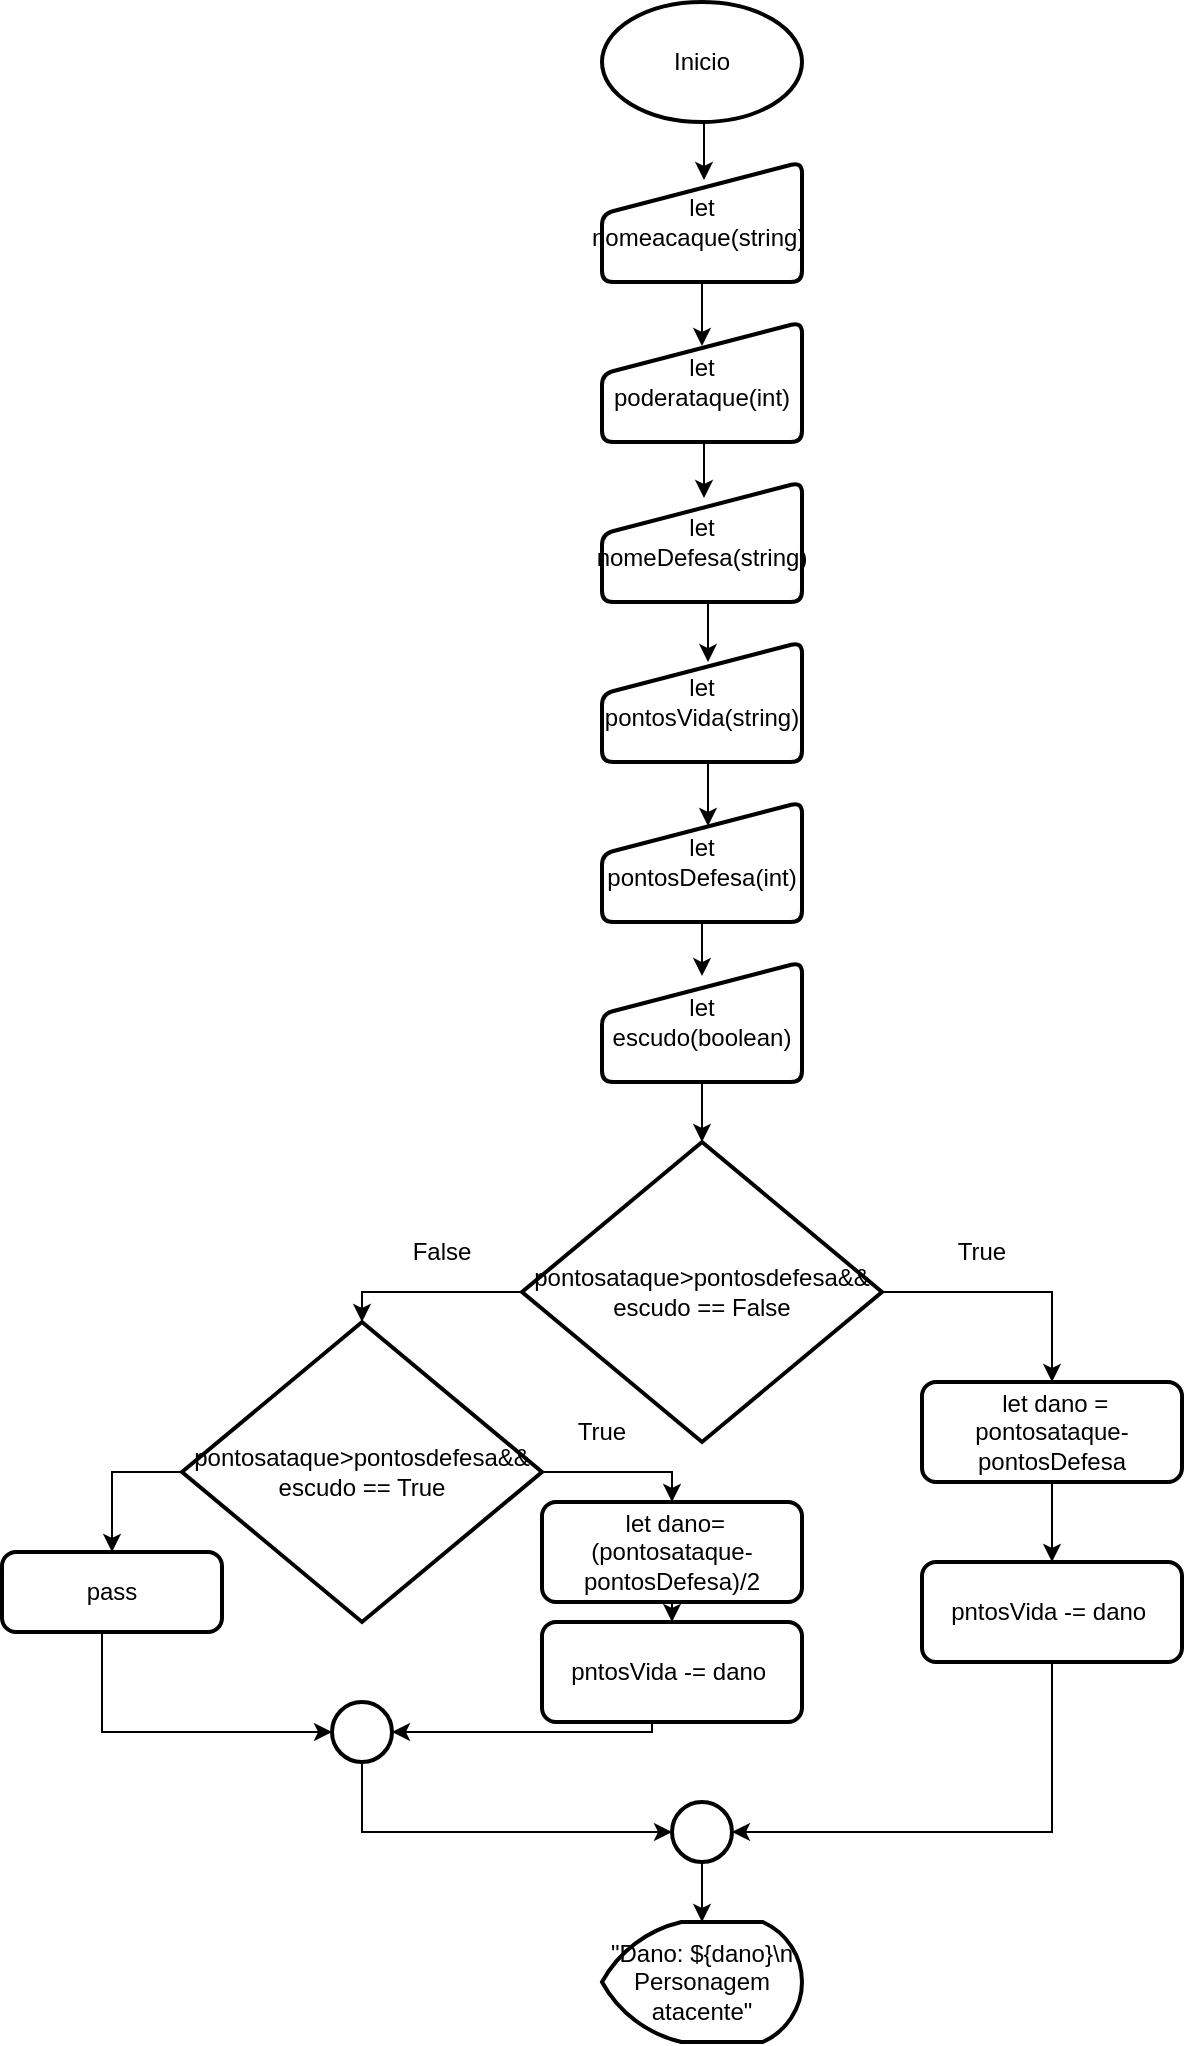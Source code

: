 <mxfile version="20.3.0" type="device"><diagram name="Page-1" id="74e2e168-ea6b-b213-b513-2b3c1d86103e"><mxGraphModel dx="869" dy="1403" grid="1" gridSize="10" guides="1" tooltips="1" connect="1" arrows="1" fold="1" page="1" pageScale="1" pageWidth="1100" pageHeight="850" background="none" math="0" shadow="0"><root><mxCell id="0"/><mxCell id="1" parent="0"/><mxCell id="UeOivI9XtYMfXgdwtSCI-6" style="edgeStyle=orthogonalEdgeStyle;rounded=0;orthogonalLoop=1;jettySize=auto;html=1;exitX=0.5;exitY=1;exitDx=0;exitDy=0;exitPerimeter=0;entryX=0.51;entryY=0.15;entryDx=0;entryDy=0;entryPerimeter=0;" edge="1" parent="1" source="UeOivI9XtYMfXgdwtSCI-1" target="UeOivI9XtYMfXgdwtSCI-2"><mxGeometry relative="1" as="geometry"/></mxCell><mxCell id="UeOivI9XtYMfXgdwtSCI-1" value="Inicio" style="strokeWidth=2;html=1;shape=mxgraph.flowchart.start_1;whiteSpace=wrap;" vertex="1" parent="1"><mxGeometry x="350" y="-540" width="100" height="60" as="geometry"/></mxCell><mxCell id="UeOivI9XtYMfXgdwtSCI-5" style="edgeStyle=orthogonalEdgeStyle;rounded=0;orthogonalLoop=1;jettySize=auto;html=1;exitX=0.5;exitY=1;exitDx=0;exitDy=0;entryX=0.5;entryY=0.2;entryDx=0;entryDy=0;entryPerimeter=0;" edge="1" parent="1" source="UeOivI9XtYMfXgdwtSCI-2" target="UeOivI9XtYMfXgdwtSCI-3"><mxGeometry relative="1" as="geometry"/></mxCell><mxCell id="UeOivI9XtYMfXgdwtSCI-2" value="let nomeacaque(string)&amp;nbsp;" style="html=1;strokeWidth=2;shape=manualInput;whiteSpace=wrap;rounded=1;size=26;arcSize=11;" vertex="1" parent="1"><mxGeometry x="350" y="-460" width="100" height="60" as="geometry"/></mxCell><mxCell id="UeOivI9XtYMfXgdwtSCI-8" style="edgeStyle=orthogonalEdgeStyle;rounded=0;orthogonalLoop=1;jettySize=auto;html=1;exitX=0.5;exitY=1;exitDx=0;exitDy=0;entryX=0.51;entryY=0.133;entryDx=0;entryDy=0;entryPerimeter=0;" edge="1" parent="1" source="UeOivI9XtYMfXgdwtSCI-3" target="UeOivI9XtYMfXgdwtSCI-7"><mxGeometry relative="1" as="geometry"/></mxCell><mxCell id="UeOivI9XtYMfXgdwtSCI-3" value="let poderataque(int)" style="html=1;strokeWidth=2;shape=manualInput;whiteSpace=wrap;rounded=1;size=26;arcSize=11;" vertex="1" parent="1"><mxGeometry x="350" y="-380" width="100" height="60" as="geometry"/></mxCell><mxCell id="UeOivI9XtYMfXgdwtSCI-12" style="edgeStyle=orthogonalEdgeStyle;rounded=0;orthogonalLoop=1;jettySize=auto;html=1;exitX=0.5;exitY=1;exitDx=0;exitDy=0;entryX=0.53;entryY=0.167;entryDx=0;entryDy=0;entryPerimeter=0;" edge="1" parent="1" source="UeOivI9XtYMfXgdwtSCI-7" target="UeOivI9XtYMfXgdwtSCI-11"><mxGeometry relative="1" as="geometry"/></mxCell><mxCell id="UeOivI9XtYMfXgdwtSCI-7" value="let nomeDefesa(string)" style="html=1;strokeWidth=2;shape=manualInput;whiteSpace=wrap;rounded=1;size=26;arcSize=11;" vertex="1" parent="1"><mxGeometry x="350" y="-300" width="100" height="60" as="geometry"/></mxCell><mxCell id="UeOivI9XtYMfXgdwtSCI-16" style="edgeStyle=orthogonalEdgeStyle;rounded=0;orthogonalLoop=1;jettySize=auto;html=1;exitX=0.5;exitY=1;exitDx=0;exitDy=0;entryX=0.5;entryY=0;entryDx=0;entryDy=0;entryPerimeter=0;" edge="1" parent="1" source="UeOivI9XtYMfXgdwtSCI-9" target="UeOivI9XtYMfXgdwtSCI-15"><mxGeometry relative="1" as="geometry"/></mxCell><mxCell id="UeOivI9XtYMfXgdwtSCI-9" value="let escudo(boolean)" style="html=1;strokeWidth=2;shape=manualInput;whiteSpace=wrap;rounded=1;size=26;arcSize=11;" vertex="1" parent="1"><mxGeometry x="350" y="-60" width="100" height="60" as="geometry"/></mxCell><mxCell id="UeOivI9XtYMfXgdwtSCI-14" style="edgeStyle=orthogonalEdgeStyle;rounded=0;orthogonalLoop=1;jettySize=auto;html=1;exitX=0.5;exitY=1;exitDx=0;exitDy=0;entryX=0.5;entryY=0.117;entryDx=0;entryDy=0;entryPerimeter=0;" edge="1" parent="1" source="UeOivI9XtYMfXgdwtSCI-10" target="UeOivI9XtYMfXgdwtSCI-9"><mxGeometry relative="1" as="geometry"/></mxCell><mxCell id="UeOivI9XtYMfXgdwtSCI-10" value="let pontosDefesa(int)" style="html=1;strokeWidth=2;shape=manualInput;whiteSpace=wrap;rounded=1;size=26;arcSize=11;" vertex="1" parent="1"><mxGeometry x="350" y="-140" width="100" height="60" as="geometry"/></mxCell><mxCell id="UeOivI9XtYMfXgdwtSCI-13" style="edgeStyle=orthogonalEdgeStyle;rounded=0;orthogonalLoop=1;jettySize=auto;html=1;exitX=0.5;exitY=1;exitDx=0;exitDy=0;entryX=0.53;entryY=0.2;entryDx=0;entryDy=0;entryPerimeter=0;" edge="1" parent="1" source="UeOivI9XtYMfXgdwtSCI-11" target="UeOivI9XtYMfXgdwtSCI-10"><mxGeometry relative="1" as="geometry"/></mxCell><mxCell id="UeOivI9XtYMfXgdwtSCI-11" value="let pontosVida(string)" style="html=1;strokeWidth=2;shape=manualInput;whiteSpace=wrap;rounded=1;size=26;arcSize=11;" vertex="1" parent="1"><mxGeometry x="350" y="-220" width="100" height="60" as="geometry"/></mxCell><mxCell id="UeOivI9XtYMfXgdwtSCI-23" style="edgeStyle=orthogonalEdgeStyle;rounded=0;orthogonalLoop=1;jettySize=auto;html=1;entryX=0.5;entryY=0;entryDx=0;entryDy=0;entryPerimeter=0;" edge="1" parent="1" source="UeOivI9XtYMfXgdwtSCI-15" target="UeOivI9XtYMfXgdwtSCI-22"><mxGeometry relative="1" as="geometry"><Array as="points"><mxPoint x="230" y="105"/></Array></mxGeometry></mxCell><mxCell id="UeOivI9XtYMfXgdwtSCI-45" style="edgeStyle=orthogonalEdgeStyle;rounded=0;orthogonalLoop=1;jettySize=auto;html=1;entryX=0.5;entryY=0;entryDx=0;entryDy=0;" edge="1" parent="1" source="UeOivI9XtYMfXgdwtSCI-15" target="UeOivI9XtYMfXgdwtSCI-44"><mxGeometry relative="1" as="geometry"/></mxCell><mxCell id="UeOivI9XtYMfXgdwtSCI-15" value="pontosataque&amp;gt;pontosdefesa&amp;amp;&amp;amp; escudo == False" style="strokeWidth=2;html=1;shape=mxgraph.flowchart.decision;whiteSpace=wrap;" vertex="1" parent="1"><mxGeometry x="310" y="30" width="180" height="150" as="geometry"/></mxCell><mxCell id="UeOivI9XtYMfXgdwtSCI-41" style="edgeStyle=orthogonalEdgeStyle;rounded=0;orthogonalLoop=1;jettySize=auto;html=1;entryX=1;entryY=0.5;entryDx=0;entryDy=0;entryPerimeter=0;" edge="1" parent="1" source="UeOivI9XtYMfXgdwtSCI-19" target="UeOivI9XtYMfXgdwtSCI-39"><mxGeometry relative="1" as="geometry"><Array as="points"><mxPoint x="575" y="375"/></Array></mxGeometry></mxCell><mxCell id="UeOivI9XtYMfXgdwtSCI-19" value="pntosVida -= dano&amp;nbsp;" style="rounded=1;whiteSpace=wrap;html=1;absoluteArcSize=1;arcSize=14;strokeWidth=2;" vertex="1" parent="1"><mxGeometry x="510" y="240" width="130" height="50" as="geometry"/></mxCell><mxCell id="UeOivI9XtYMfXgdwtSCI-21" value="True" style="text;html=1;strokeColor=none;fillColor=none;align=center;verticalAlign=middle;whiteSpace=wrap;rounded=0;" vertex="1" parent="1"><mxGeometry x="510" y="70" width="60" height="30" as="geometry"/></mxCell><mxCell id="UeOivI9XtYMfXgdwtSCI-35" style="edgeStyle=orthogonalEdgeStyle;rounded=0;orthogonalLoop=1;jettySize=auto;html=1;entryX=0.5;entryY=0;entryDx=0;entryDy=0;" edge="1" parent="1" source="UeOivI9XtYMfXgdwtSCI-22" target="UeOivI9XtYMfXgdwtSCI-34"><mxGeometry relative="1" as="geometry"><Array as="points"><mxPoint x="105" y="195"/></Array></mxGeometry></mxCell><mxCell id="UeOivI9XtYMfXgdwtSCI-51" style="edgeStyle=orthogonalEdgeStyle;rounded=0;orthogonalLoop=1;jettySize=auto;html=1;exitX=1;exitY=0.5;exitDx=0;exitDy=0;exitPerimeter=0;entryX=0.5;entryY=0;entryDx=0;entryDy=0;" edge="1" parent="1" source="UeOivI9XtYMfXgdwtSCI-22" target="UeOivI9XtYMfXgdwtSCI-47"><mxGeometry relative="1" as="geometry"><Array as="points"><mxPoint x="385" y="195"/></Array></mxGeometry></mxCell><mxCell id="UeOivI9XtYMfXgdwtSCI-22" value="pontosataque&amp;gt;pontosdefesa&amp;amp;&amp;amp; escudo == True" style="strokeWidth=2;html=1;shape=mxgraph.flowchart.decision;whiteSpace=wrap;" vertex="1" parent="1"><mxGeometry x="140" y="120" width="180" height="150" as="geometry"/></mxCell><mxCell id="UeOivI9XtYMfXgdwtSCI-24" value="False" style="text;html=1;strokeColor=none;fillColor=none;align=center;verticalAlign=middle;whiteSpace=wrap;rounded=0;" vertex="1" parent="1"><mxGeometry x="240" y="70" width="60" height="30" as="geometry"/></mxCell><mxCell id="UeOivI9XtYMfXgdwtSCI-38" style="edgeStyle=orthogonalEdgeStyle;rounded=0;orthogonalLoop=1;jettySize=auto;html=1;entryX=1;entryY=0.5;entryDx=0;entryDy=0;entryPerimeter=0;" edge="1" parent="1" target="UeOivI9XtYMfXgdwtSCI-36"><mxGeometry relative="1" as="geometry"><mxPoint x="375" y="320" as="sourcePoint"/><Array as="points"><mxPoint x="375" y="325"/></Array></mxGeometry></mxCell><mxCell id="UeOivI9XtYMfXgdwtSCI-27" value="True" style="text;html=1;strokeColor=none;fillColor=none;align=center;verticalAlign=middle;whiteSpace=wrap;rounded=0;" vertex="1" parent="1"><mxGeometry x="320" y="160" width="60" height="30" as="geometry"/></mxCell><mxCell id="UeOivI9XtYMfXgdwtSCI-37" style="edgeStyle=orthogonalEdgeStyle;rounded=0;orthogonalLoop=1;jettySize=auto;html=1;entryX=0;entryY=0.5;entryDx=0;entryDy=0;entryPerimeter=0;" edge="1" parent="1" source="UeOivI9XtYMfXgdwtSCI-34" target="UeOivI9XtYMfXgdwtSCI-36"><mxGeometry relative="1" as="geometry"><mxPoint x="200" y="320" as="targetPoint"/><Array as="points"><mxPoint x="100" y="325"/></Array></mxGeometry></mxCell><mxCell id="UeOivI9XtYMfXgdwtSCI-34" value="pass" style="rounded=1;whiteSpace=wrap;html=1;absoluteArcSize=1;arcSize=14;strokeWidth=2;" vertex="1" parent="1"><mxGeometry x="50" y="235" width="110" height="40" as="geometry"/></mxCell><mxCell id="UeOivI9XtYMfXgdwtSCI-40" style="edgeStyle=orthogonalEdgeStyle;rounded=0;orthogonalLoop=1;jettySize=auto;html=1;entryX=0;entryY=0.5;entryDx=0;entryDy=0;entryPerimeter=0;" edge="1" parent="1" source="UeOivI9XtYMfXgdwtSCI-36" target="UeOivI9XtYMfXgdwtSCI-39"><mxGeometry relative="1" as="geometry"><Array as="points"><mxPoint x="230" y="375"/></Array></mxGeometry></mxCell><mxCell id="UeOivI9XtYMfXgdwtSCI-36" value="" style="strokeWidth=2;html=1;shape=mxgraph.flowchart.start_2;whiteSpace=wrap;" vertex="1" parent="1"><mxGeometry x="215" y="310" width="30" height="30" as="geometry"/></mxCell><mxCell id="UeOivI9XtYMfXgdwtSCI-53" value="" style="edgeStyle=orthogonalEdgeStyle;rounded=0;orthogonalLoop=1;jettySize=auto;html=1;" edge="1" parent="1" source="UeOivI9XtYMfXgdwtSCI-39" target="UeOivI9XtYMfXgdwtSCI-52"><mxGeometry relative="1" as="geometry"/></mxCell><mxCell id="UeOivI9XtYMfXgdwtSCI-39" value="" style="strokeWidth=2;html=1;shape=mxgraph.flowchart.start_2;whiteSpace=wrap;" vertex="1" parent="1"><mxGeometry x="385" y="360" width="30" height="30" as="geometry"/></mxCell><mxCell id="UeOivI9XtYMfXgdwtSCI-46" value="" style="edgeStyle=orthogonalEdgeStyle;rounded=0;orthogonalLoop=1;jettySize=auto;html=1;" edge="1" parent="1" source="UeOivI9XtYMfXgdwtSCI-44" target="UeOivI9XtYMfXgdwtSCI-19"><mxGeometry relative="1" as="geometry"/></mxCell><mxCell id="UeOivI9XtYMfXgdwtSCI-44" value="&amp;nbsp;let dano = pontosataque-pontosDefesa" style="rounded=1;whiteSpace=wrap;html=1;absoluteArcSize=1;arcSize=14;strokeWidth=2;" vertex="1" parent="1"><mxGeometry x="510" y="150" width="130" height="50" as="geometry"/></mxCell><mxCell id="UeOivI9XtYMfXgdwtSCI-49" style="edgeStyle=orthogonalEdgeStyle;rounded=0;orthogonalLoop=1;jettySize=auto;html=1;exitX=0.5;exitY=1;exitDx=0;exitDy=0;entryX=0.5;entryY=0;entryDx=0;entryDy=0;" edge="1" parent="1" source="UeOivI9XtYMfXgdwtSCI-47" target="UeOivI9XtYMfXgdwtSCI-48"><mxGeometry relative="1" as="geometry"/></mxCell><mxCell id="UeOivI9XtYMfXgdwtSCI-47" value="&amp;nbsp;let dano= (pontosataque-pontosDefesa)/2" style="rounded=1;whiteSpace=wrap;html=1;absoluteArcSize=1;arcSize=14;strokeWidth=2;" vertex="1" parent="1"><mxGeometry x="320" y="210" width="130" height="50" as="geometry"/></mxCell><mxCell id="UeOivI9XtYMfXgdwtSCI-48" value="pntosVida -= dano&amp;nbsp;" style="rounded=1;whiteSpace=wrap;html=1;absoluteArcSize=1;arcSize=14;strokeWidth=2;" vertex="1" parent="1"><mxGeometry x="320" y="270" width="130" height="50" as="geometry"/></mxCell><mxCell id="UeOivI9XtYMfXgdwtSCI-52" value="&quot;Dano: ${dano}\n&lt;br&gt;Personagem atacente&quot;" style="strokeWidth=2;html=1;shape=mxgraph.flowchart.display;whiteSpace=wrap;" vertex="1" parent="1"><mxGeometry x="350" y="420" width="100" height="60" as="geometry"/></mxCell></root></mxGraphModel></diagram></mxfile>